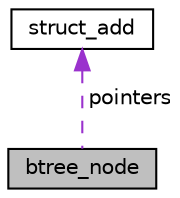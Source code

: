 digraph "btree_node"
{
  bgcolor="transparent";
  edge [fontname="Helvetica",fontsize="10",labelfontname="Helvetica",labelfontsize="10"];
  node [fontname="Helvetica",fontsize="10",shape=record];
  Node1 [label="btree_node",height=0.2,width=0.4,color="black", fillcolor="grey75", style="filled" fontcolor="black"];
  Node2 -> Node1 [dir="back",color="darkorchid3",fontsize="10",style="dashed",label=" pointers" ];
  Node2 [label="struct_add",height=0.2,width=0.4,color="black",URL="$structstruct__add.html",tooltip="Structure defining node address. "];
}
